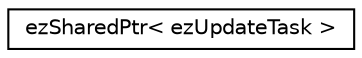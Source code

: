 digraph "Graphical Class Hierarchy"
{
 // LATEX_PDF_SIZE
  edge [fontname="Helvetica",fontsize="10",labelfontname="Helvetica",labelfontsize="10"];
  node [fontname="Helvetica",fontsize="10",shape=record];
  rankdir="LR";
  Node0 [label="ezSharedPtr\< ezUpdateTask \>",height=0.2,width=0.4,color="black", fillcolor="white", style="filled",URL="$de/dc1/classez_shared_ptr.htm",tooltip=" "];
}
